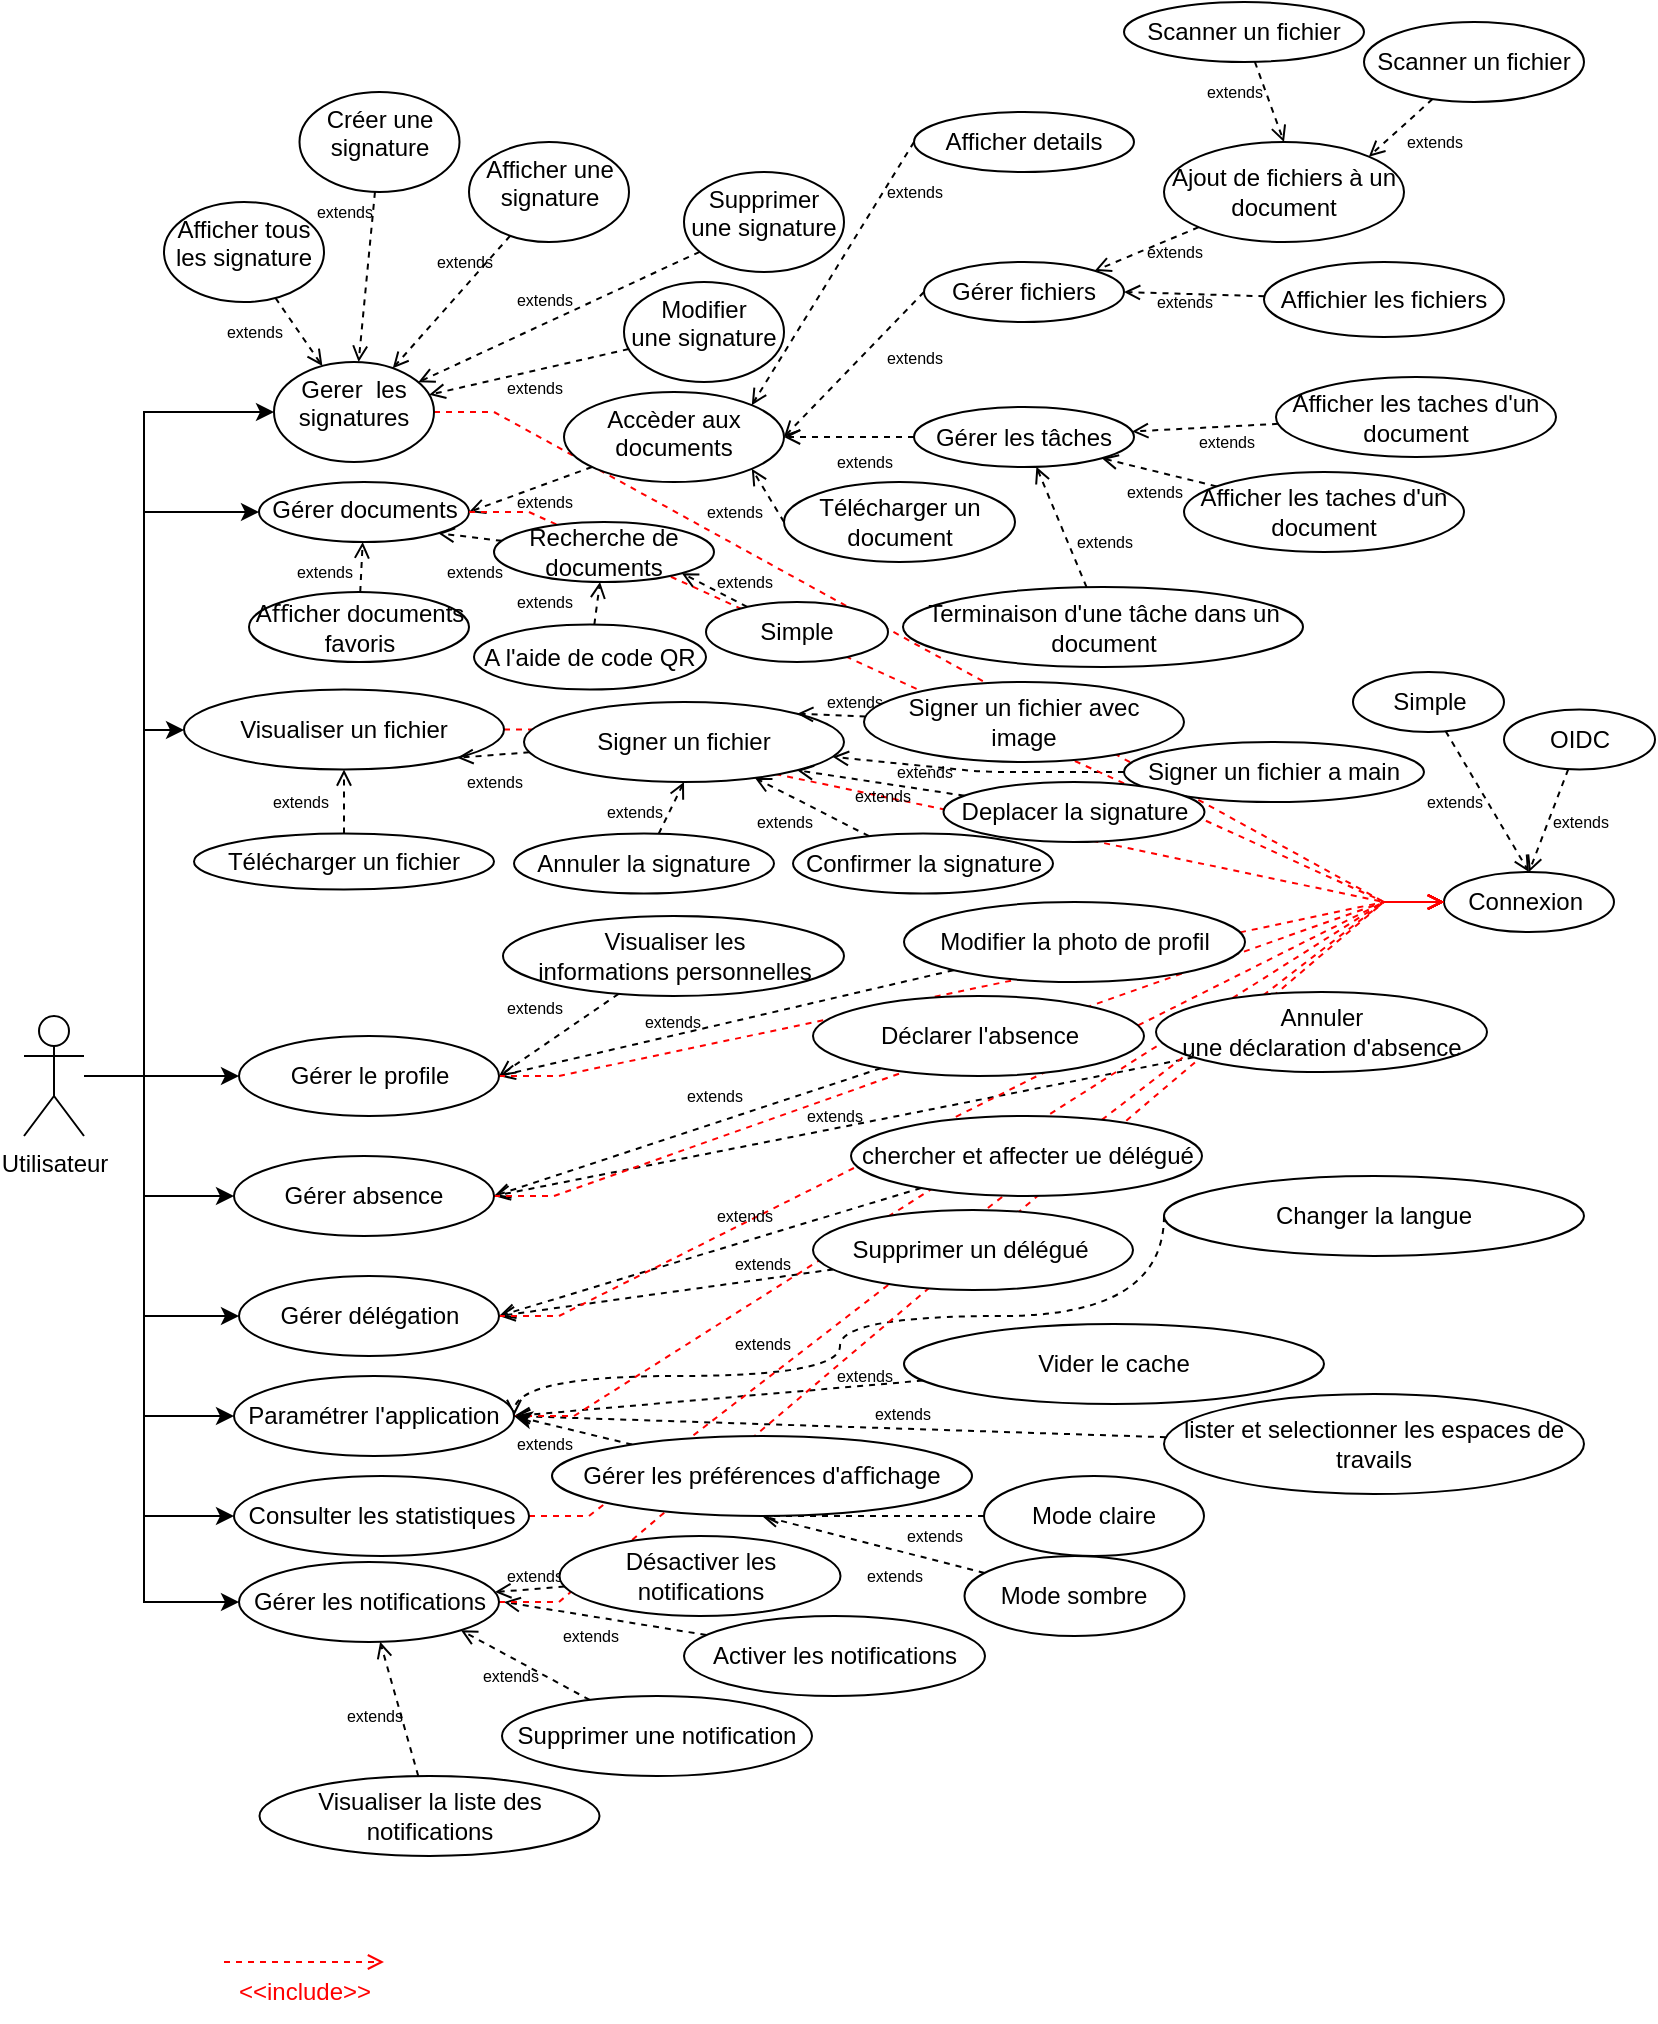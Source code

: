 <mxfile>
    <diagram id="_vAB88JGNg2r9ybxe3q2" name="Page-1">
        <mxGraphModel dx="651" dy="550" grid="1" gridSize="10" guides="1" tooltips="1" connect="1" arrows="1" fold="1" page="1" pageScale="1" pageWidth="850" pageHeight="1100" math="0" shadow="0">
            <root>
                <mxCell id="0"/>
                <mxCell id="1" parent="0"/>
                <mxCell id="2" value="" style="edgeStyle=orthogonalEdgeStyle;rounded=0;orthogonalLoop=1;jettySize=auto;html=1;entryX=0;entryY=0.5;entryDx=0;entryDy=0;" edge="1" parent="1" source="3" target="16">
                    <mxGeometry relative="1" as="geometry">
                        <mxPoint x="90.0" y="200.0" as="targetPoint"/>
                        <Array as="points">
                            <mxPoint x="90" y="597"/>
                            <mxPoint x="90" y="265"/>
                        </Array>
                    </mxGeometry>
                </mxCell>
                <mxCell id="55" style="edgeStyle=orthogonalEdgeStyle;html=1;entryX=0;entryY=0.5;entryDx=0;entryDy=0;endArrow=classic;endFill=1;rounded=0;" edge="1" parent="1" source="3" target="29">
                    <mxGeometry relative="1" as="geometry">
                        <Array as="points">
                            <mxPoint x="90" y="597"/>
                            <mxPoint x="90" y="315"/>
                        </Array>
                    </mxGeometry>
                </mxCell>
                <mxCell id="77" style="edgeStyle=orthogonalEdgeStyle;html=1;endArrow=classic;endFill=1;rounded=0;" edge="1" parent="1" source="3" target="61">
                    <mxGeometry relative="1" as="geometry">
                        <Array as="points">
                            <mxPoint x="90" y="597"/>
                            <mxPoint x="90" y="424"/>
                        </Array>
                    </mxGeometry>
                </mxCell>
                <mxCell id="132" style="edgeStyle=orthogonalEdgeStyle;rounded=0;html=1;entryX=0;entryY=0.5;entryDx=0;entryDy=0;endArrow=classic;endFill=1;" edge="1" parent="1" source="3" target="108">
                    <mxGeometry relative="1" as="geometry">
                        <Array as="points">
                            <mxPoint x="80" y="597"/>
                            <mxPoint x="80" y="597"/>
                        </Array>
                    </mxGeometry>
                </mxCell>
                <mxCell id="133" style="edgeStyle=orthogonalEdgeStyle;rounded=0;html=1;entryX=0;entryY=0.5;entryDx=0;entryDy=0;endArrow=classic;endFill=1;" edge="1" parent="1" source="3" target="106">
                    <mxGeometry relative="1" as="geometry">
                        <Array as="points">
                            <mxPoint x="90" y="597"/>
                            <mxPoint x="90" y="657"/>
                        </Array>
                    </mxGeometry>
                </mxCell>
                <mxCell id="134" style="edgeStyle=orthogonalEdgeStyle;rounded=0;html=1;entryX=0;entryY=0.5;entryDx=0;entryDy=0;endArrow=classic;endFill=1;" edge="1" parent="1" source="3" target="107">
                    <mxGeometry relative="1" as="geometry">
                        <Array as="points">
                            <mxPoint x="90" y="597"/>
                            <mxPoint x="90" y="717"/>
                        </Array>
                    </mxGeometry>
                </mxCell>
                <mxCell id="135" style="edgeStyle=orthogonalEdgeStyle;rounded=0;html=1;entryX=0;entryY=0.5;entryDx=0;entryDy=0;endArrow=classic;endFill=1;" edge="1" parent="1" source="3" target="109">
                    <mxGeometry relative="1" as="geometry">
                        <Array as="points">
                            <mxPoint x="90" y="597"/>
                            <mxPoint x="90" y="767"/>
                        </Array>
                    </mxGeometry>
                </mxCell>
                <mxCell id="139" style="edgeStyle=orthogonalEdgeStyle;rounded=0;html=1;entryX=0;entryY=0.5;entryDx=0;entryDy=0;endArrow=classic;endFill=1;" edge="1" parent="1" source="3" target="138">
                    <mxGeometry relative="1" as="geometry">
                        <Array as="points">
                            <mxPoint x="90" y="597"/>
                            <mxPoint x="90" y="817"/>
                        </Array>
                    </mxGeometry>
                </mxCell>
                <mxCell id="m5CaZRnCY0mMQolRR5iT-189" style="edgeStyle=orthogonalEdgeStyle;rounded=0;orthogonalLoop=1;jettySize=auto;html=1;entryX=0;entryY=0.5;entryDx=0;entryDy=0;" edge="1" parent="1" source="3" target="m5CaZRnCY0mMQolRR5iT-180">
                    <mxGeometry relative="1" as="geometry">
                        <Array as="points">
                            <mxPoint x="90" y="597"/>
                            <mxPoint x="90" y="860"/>
                        </Array>
                    </mxGeometry>
                </mxCell>
                <mxCell id="3" value="Utilisateur&lt;br&gt;" style="shape=umlActor;verticalLabelPosition=bottom;verticalAlign=top;html=1;outlineConnect=0;" vertex="1" parent="1">
                    <mxGeometry x="30" y="567" width="30" height="60" as="geometry"/>
                </mxCell>
                <mxCell id="22" value="&lt;br&gt;&lt;br&gt;" style="edgeStyle=none;html=1;dashed=1;endArrow=open;endFill=0;" edge="1" parent="1" source="5" target="16">
                    <mxGeometry relative="1" as="geometry"/>
                </mxCell>
                <mxCell id="5" value="Afficher tous les signature" style="ellipse;whiteSpace=wrap;html=1;verticalAlign=top;" vertex="1" parent="1">
                    <mxGeometry x="100" y="160" width="80" height="50" as="geometry"/>
                </mxCell>
                <mxCell id="21" value="&lt;br&gt;" style="edgeStyle=none;html=1;dashed=1;endArrow=open;endFill=0;" edge="1" parent="1" source="6" target="16">
                    <mxGeometry relative="1" as="geometry"/>
                </mxCell>
                <mxCell id="6" value="Créer une signature" style="ellipse;whiteSpace=wrap;html=1;verticalAlign=top;" vertex="1" parent="1">
                    <mxGeometry x="167.75" y="105" width="80" height="50" as="geometry"/>
                </mxCell>
                <mxCell id="m5CaZRnCY0mMQolRR5iT-179" style="rounded=0;orthogonalLoop=1;jettySize=auto;html=1;dashed=1;endArrow=open;endFill=0;" edge="1" parent="1" source="7" target="16">
                    <mxGeometry relative="1" as="geometry"/>
                </mxCell>
                <mxCell id="7" value="Afficher une signature" style="ellipse;whiteSpace=wrap;html=1;verticalAlign=top;" vertex="1" parent="1">
                    <mxGeometry x="252.5" y="130" width="80" height="50" as="geometry"/>
                </mxCell>
                <mxCell id="23" value="&lt;br&gt;&lt;br&gt;" style="edgeStyle=none;html=1;dashed=1;endArrow=open;endFill=0;" edge="1" parent="1" source="8" target="16">
                    <mxGeometry relative="1" as="geometry"/>
                </mxCell>
                <mxCell id="8" value="Supprimer une signature" style="ellipse;whiteSpace=wrap;html=1;verticalAlign=top;" vertex="1" parent="1">
                    <mxGeometry x="360" y="145" width="80" height="50" as="geometry"/>
                </mxCell>
                <mxCell id="24" value="&lt;br&gt;&lt;br&gt;" style="edgeStyle=none;html=1;dashed=1;endArrow=open;endFill=0;" edge="1" parent="1" source="13" target="16">
                    <mxGeometry relative="1" as="geometry"/>
                </mxCell>
                <mxCell id="13" value="Modifier&lt;br&gt;une signature" style="ellipse;whiteSpace=wrap;html=1;verticalAlign=top;" vertex="1" parent="1">
                    <mxGeometry x="330" y="200" width="80" height="50" as="geometry"/>
                </mxCell>
                <mxCell id="m5CaZRnCY0mMQolRR5iT-193" style="edgeStyle=entityRelationEdgeStyle;rounded=0;orthogonalLoop=1;jettySize=auto;html=1;entryX=0;entryY=0.5;entryDx=0;entryDy=0;strokeColor=#FF0000;endArrow=open;endFill=0;dashed=1;" edge="1" parent="1" source="16" target="80">
                    <mxGeometry relative="1" as="geometry"/>
                </mxCell>
                <mxCell id="16" value="Gerer&amp;nbsp; les signatures" style="ellipse;whiteSpace=wrap;html=1;verticalAlign=top;" vertex="1" parent="1">
                    <mxGeometry x="155" y="240" width="80" height="50" as="geometry"/>
                </mxCell>
                <mxCell id="51" value="&lt;br&gt;&lt;br&gt;" style="edgeStyle=none;html=1;entryX=1;entryY=0.5;entryDx=0;entryDy=0;dashed=1;endArrow=open;endFill=0;" edge="1" parent="1" source="25" target="32">
                    <mxGeometry relative="1" as="geometry"/>
                </mxCell>
                <mxCell id="25" value="&lt;div&gt;Affichier les fichiers&lt;/div&gt;" style="ellipse;whiteSpace=wrap;html=1;" vertex="1" parent="1">
                    <mxGeometry x="650" y="190" width="120" height="37.5" as="geometry"/>
                </mxCell>
                <mxCell id="48" value="" style="edgeStyle=none;html=1;entryX=0.5;entryY=0;entryDx=0;entryDy=0;dashed=1;endArrow=open;endFill=0;" edge="1" parent="1" source="26" target="40">
                    <mxGeometry relative="1" as="geometry"/>
                </mxCell>
                <mxCell id="26" value="&lt;div&gt;Scanner un fichier&lt;/div&gt;" style="ellipse;whiteSpace=wrap;html=1;" vertex="1" parent="1">
                    <mxGeometry x="580" y="60" width="120" height="30" as="geometry"/>
                </mxCell>
                <mxCell id="57" value="&lt;br&gt;&lt;br&gt;" style="edgeStyle=none;html=1;entryX=1;entryY=1;entryDx=0;entryDy=0;dashed=1;endArrow=open;endFill=0;" edge="1" parent="1" source="27" target="29">
                    <mxGeometry relative="1" as="geometry"/>
                </mxCell>
                <mxCell id="58" value="" style="edgeStyle=none;html=1;dashed=1;endArrow=open;endFill=0;" edge="1" parent="1" source="28" target="29">
                    <mxGeometry relative="1" as="geometry"/>
                </mxCell>
                <mxCell id="28" value="Aﬀicher documents favoris" style="ellipse;whiteSpace=wrap;html=1;" vertex="1" parent="1">
                    <mxGeometry x="142.5" y="355" width="110" height="35" as="geometry"/>
                </mxCell>
                <mxCell id="29" value="Gérer documents" style="ellipse;whiteSpace=wrap;html=1;verticalAlign=top;" vertex="1" parent="1">
                    <mxGeometry x="147.5" y="300" width="105" height="30" as="geometry"/>
                </mxCell>
                <mxCell id="56" value="" style="edgeStyle=none;html=1;entryX=1;entryY=0.5;entryDx=0;entryDy=0;dashed=1;endArrow=open;endFill=0;" edge="1" parent="1" source="30" target="29">
                    <mxGeometry relative="1" as="geometry"/>
                </mxCell>
                <mxCell id="30" value="Accèder aux documents" style="ellipse;whiteSpace=wrap;html=1;verticalAlign=top;" vertex="1" parent="1">
                    <mxGeometry x="300" y="255" width="110" height="45" as="geometry"/>
                </mxCell>
                <mxCell id="42" value="&lt;br&gt;&lt;br&gt;" style="edgeStyle=none;html=1;entryX=1;entryY=0;entryDx=0;entryDy=0;dashed=1;endArrow=open;endFill=0;exitX=0;exitY=0.5;exitDx=0;exitDy=0;" edge="1" parent="1" source="31" target="30">
                    <mxGeometry relative="1" as="geometry"/>
                </mxCell>
                <mxCell id="31" value="&lt;div&gt;Afficher details&lt;/div&gt;" style="ellipse;whiteSpace=wrap;html=1;" vertex="1" parent="1">
                    <mxGeometry x="475" y="115" width="110" height="30" as="geometry"/>
                </mxCell>
                <mxCell id="43" value="" style="edgeStyle=none;html=1;entryX=1;entryY=0.5;entryDx=0;entryDy=0;dashed=1;endArrow=open;endFill=0;exitX=0;exitY=0.5;exitDx=0;exitDy=0;" edge="1" parent="1" source="32" target="30">
                    <mxGeometry relative="1" as="geometry"/>
                </mxCell>
                <mxCell id="32" value="Gérer fichiers" style="ellipse;whiteSpace=wrap;html=1;" vertex="1" parent="1">
                    <mxGeometry x="480" y="190" width="100" height="30" as="geometry"/>
                </mxCell>
                <mxCell id="44" value="" style="edgeStyle=none;html=1;entryX=1;entryY=0.5;entryDx=0;entryDy=0;dashed=1;endArrow=open;endFill=0;" edge="1" parent="1" source="33" target="30">
                    <mxGeometry relative="1" as="geometry"/>
                </mxCell>
                <mxCell id="33" value="Gérer les tâches" style="ellipse;whiteSpace=wrap;html=1;" vertex="1" parent="1">
                    <mxGeometry x="475" y="262.5" width="110" height="30" as="geometry"/>
                </mxCell>
                <mxCell id="45" value="" style="edgeStyle=none;html=1;entryX=1;entryY=1;entryDx=0;entryDy=0;dashed=1;endArrow=open;endFill=0;exitX=0;exitY=0.5;exitDx=0;exitDy=0;" edge="1" parent="1" source="34" target="30">
                    <mxGeometry x="0.013" relative="1" as="geometry">
                        <mxPoint as="offset"/>
                    </mxGeometry>
                </mxCell>
                <mxCell id="34" value="Télécharger un document" style="ellipse;whiteSpace=wrap;html=1;" vertex="1" parent="1">
                    <mxGeometry x="410" y="300" width="115.5" height="40" as="geometry"/>
                </mxCell>
                <mxCell id="59" style="edgeStyle=none;html=1;entryX=1;entryY=1;entryDx=0;entryDy=0;dashed=1;endArrow=open;endFill=0;" edge="1" parent="1" source="35" target="27">
                    <mxGeometry relative="1" as="geometry"/>
                </mxCell>
                <mxCell id="60" style="edgeStyle=none;html=1;dashed=1;endArrow=open;endFill=0;" edge="1" parent="1" source="36" target="27">
                    <mxGeometry relative="1" as="geometry"/>
                </mxCell>
                <mxCell id="36" value="A l'aide de code QR" style="ellipse;whiteSpace=wrap;html=1;" vertex="1" parent="1">
                    <mxGeometry x="255" y="371.25" width="116" height="32.5" as="geometry"/>
                </mxCell>
                <mxCell id="54" value="" style="edgeStyle=none;html=1;dashed=1;endArrow=open;endFill=0;" edge="1" parent="1" source="37" target="33">
                    <mxGeometry x="0.004" relative="1" as="geometry">
                        <mxPoint as="offset"/>
                    </mxGeometry>
                </mxCell>
                <mxCell id="37" value="Terminaison&amp;nbsp;d'une tâche dans&amp;nbsp;&lt;span style=&quot;border-color: var(--border-color); background-color: initial;&quot;&gt;un document&lt;/span&gt;" style="ellipse;whiteSpace=wrap;html=1;" vertex="1" parent="1">
                    <mxGeometry x="469.5" y="352.5" width="200" height="40" as="geometry"/>
                </mxCell>
                <mxCell id="53" style="edgeStyle=none;html=1;entryX=1;entryY=1;entryDx=0;entryDy=0;dashed=1;endArrow=open;endFill=0;" edge="1" parent="1" source="38" target="33">
                    <mxGeometry relative="1" as="geometry"/>
                </mxCell>
                <mxCell id="38" value="&lt;div&gt;Afficher les taches d'un document&lt;/div&gt;" style="ellipse;whiteSpace=wrap;html=1;" vertex="1" parent="1">
                    <mxGeometry x="610" y="295" width="140" height="40" as="geometry"/>
                </mxCell>
                <mxCell id="52" value="&lt;br&gt;&lt;br&gt;" style="edgeStyle=none;html=1;dashed=1;endArrow=open;endFill=0;" edge="1" parent="1" source="39" target="33">
                    <mxGeometry relative="1" as="geometry"/>
                </mxCell>
                <mxCell id="39" value="&lt;div&gt;Afficher les taches d'un document&lt;/div&gt;" style="ellipse;whiteSpace=wrap;html=1;" vertex="1" parent="1">
                    <mxGeometry x="656" y="247.5" width="140" height="40" as="geometry"/>
                </mxCell>
                <mxCell id="50" style="edgeStyle=none;html=1;entryX=1;entryY=0;entryDx=0;entryDy=0;dashed=1;endArrow=open;endFill=0;" edge="1" parent="1" source="40" target="32">
                    <mxGeometry relative="1" as="geometry"/>
                </mxCell>
                <mxCell id="40" value="&lt;div&gt;Ajout de fichiers&amp;nbsp;&lt;span style=&quot;background-color: initial;&quot;&gt;à un document&lt;/span&gt;&lt;/div&gt;" style="ellipse;whiteSpace=wrap;html=1;" vertex="1" parent="1">
                    <mxGeometry x="600" y="130" width="120" height="50" as="geometry"/>
                </mxCell>
                <mxCell id="49" value="&lt;br&gt;&lt;br&gt;" style="edgeStyle=none;html=1;entryX=1;entryY=0;entryDx=0;entryDy=0;dashed=1;endArrow=open;endFill=0;" edge="1" parent="1" source="41" target="40">
                    <mxGeometry relative="1" as="geometry"/>
                </mxCell>
                <mxCell id="41" value="&lt;div&gt;Scanner un fichier&lt;/div&gt;" style="ellipse;whiteSpace=wrap;html=1;" vertex="1" parent="1">
                    <mxGeometry x="700" y="70" width="110" height="40" as="geometry"/>
                </mxCell>
                <mxCell id="m5CaZRnCY0mMQolRR5iT-195" style="edgeStyle=entityRelationEdgeStyle;rounded=0;orthogonalLoop=1;jettySize=auto;html=1;strokeColor=#FF0000;endArrow=open;endFill=0;dashed=1;" edge="1" parent="1" source="61" target="80">
                    <mxGeometry relative="1" as="geometry"/>
                </mxCell>
                <mxCell id="61" value="&lt;div&gt;Visualiser un&amp;nbsp;&lt;span style=&quot;background-color: initial;&quot;&gt;fichier&lt;/span&gt;&lt;/div&gt;" style="ellipse;whiteSpace=wrap;html=1;" vertex="1" parent="1">
                    <mxGeometry x="110" y="403.75" width="160" height="40" as="geometry"/>
                </mxCell>
                <mxCell id="75" style="edgeStyle=none;html=1;entryX=1;entryY=1;entryDx=0;entryDy=0;dashed=1;endArrow=open;endFill=0;" edge="1" parent="1" source="62" target="61">
                    <mxGeometry relative="1" as="geometry"/>
                </mxCell>
                <mxCell id="62" value="&lt;div&gt;Signer un&amp;nbsp;&lt;span style=&quot;background-color: initial;&quot;&gt;fichier&lt;/span&gt;&lt;/div&gt;" style="ellipse;whiteSpace=wrap;html=1;" vertex="1" parent="1">
                    <mxGeometry x="280" y="410" width="160" height="40" as="geometry"/>
                </mxCell>
                <mxCell id="78" value="" style="edgeStyle=none;html=1;entryX=1;entryY=0;entryDx=0;entryDy=0;dashed=1;endArrow=open;endFill=0;" edge="1" parent="1" source="63" target="62">
                    <mxGeometry relative="1" as="geometry"/>
                </mxCell>
                <mxCell id="70" value="&lt;br&gt;&lt;br&gt;" style="edgeStyle=none;html=1;dashed=1;endArrow=open;endFill=0;" edge="1" parent="1" source="64" target="62">
                    <mxGeometry x="-0.159" y="-15" relative="1" as="geometry">
                        <mxPoint as="offset"/>
                        <Array as="points">
                            <mxPoint x="510" y="445"/>
                        </Array>
                    </mxGeometry>
                </mxCell>
                <mxCell id="64" value="&lt;div&gt;Signer un&amp;nbsp;&lt;span style=&quot;background-color: initial;&quot;&gt;fichier a main&lt;/span&gt;&lt;/div&gt;" style="ellipse;whiteSpace=wrap;html=1;" vertex="1" parent="1">
                    <mxGeometry x="580" y="430" width="150" height="30" as="geometry"/>
                </mxCell>
                <mxCell id="71" value="" style="edgeStyle=none;html=1;entryX=1;entryY=1;entryDx=0;entryDy=0;dashed=1;endArrow=open;endFill=0;" edge="1" parent="1" source="65" target="62">
                    <mxGeometry relative="1" as="geometry"/>
                </mxCell>
                <mxCell id="72" value="" style="edgeStyle=none;html=1;dashed=1;endArrow=open;endFill=0;" edge="1" parent="1" source="66" target="62">
                    <mxGeometry relative="1" as="geometry"/>
                </mxCell>
                <mxCell id="66" value="&lt;div&gt;Confirmer la signature&lt;/div&gt;" style="ellipse;whiteSpace=wrap;html=1;" vertex="1" parent="1">
                    <mxGeometry x="414.5" y="475.75" width="130" height="30" as="geometry"/>
                </mxCell>
                <mxCell id="73" value="" style="edgeStyle=none;html=1;entryX=0.5;entryY=1;entryDx=0;entryDy=0;dashed=1;endArrow=open;endFill=0;" edge="1" parent="1" source="67" target="62">
                    <mxGeometry relative="1" as="geometry"/>
                </mxCell>
                <mxCell id="67" value="&lt;div&gt;Annuler la signature&lt;/div&gt;" style="ellipse;whiteSpace=wrap;html=1;" vertex="1" parent="1">
                    <mxGeometry x="275" y="475.75" width="130" height="30" as="geometry"/>
                </mxCell>
                <mxCell id="74" value="" style="edgeStyle=none;html=1;entryX=0.5;entryY=1;entryDx=0;entryDy=0;dashed=1;endArrow=open;endFill=0;" edge="1" parent="1" source="68" target="61">
                    <mxGeometry relative="1" as="geometry"/>
                </mxCell>
                <mxCell id="68" value="&lt;div&gt;Télécharger un fichier&lt;/div&gt;" style="ellipse;whiteSpace=wrap;html=1;" vertex="1" parent="1">
                    <mxGeometry x="115" y="475.75" width="150" height="28" as="geometry"/>
                </mxCell>
                <mxCell id="80" value="Connexion&amp;nbsp;" style="ellipse;whiteSpace=wrap;html=1;" vertex="1" parent="1">
                    <mxGeometry x="740" y="495" width="85" height="30" as="geometry"/>
                </mxCell>
                <mxCell id="87" style="html=1;dashed=1;rounded=0;endArrow=open;endFill=0;entryX=1;entryY=0.5;entryDx=0;entryDy=0;" edge="1" parent="1" source="88" target="108">
                    <mxGeometry relative="1" as="geometry"/>
                </mxCell>
                <mxCell id="88" value="&lt;div&gt;Visualiser l&lt;span style=&quot;background-color: initial;&quot;&gt;es informations&amp;nbsp;&lt;/span&gt;&lt;span style=&quot;background-color: initial;&quot;&gt;personnelles&lt;/span&gt;&lt;/div&gt;" style="ellipse;whiteSpace=wrap;html=1;" vertex="1" parent="1">
                    <mxGeometry x="269.5" y="517" width="170.5" height="40" as="geometry"/>
                </mxCell>
                <mxCell id="89" style="html=1;entryX=1;entryY=0.5;entryDx=0;entryDy=0;dashed=1;rounded=0;endArrow=open;endFill=0;" edge="1" parent="1" source="90" target="108">
                    <mxGeometry relative="1" as="geometry"/>
                </mxCell>
                <mxCell id="91" style="html=1;dashed=1;rounded=0;endArrow=open;endFill=0;entryX=1;entryY=0.5;entryDx=0;entryDy=0;" edge="1" parent="1" source="92" target="106">
                    <mxGeometry relative="1" as="geometry"/>
                </mxCell>
                <mxCell id="93" style="html=1;entryX=1;entryY=0.5;entryDx=0;entryDy=0;dashed=1;rounded=0;endArrow=open;endFill=0;" edge="1" parent="1" source="94" target="106">
                    <mxGeometry relative="1" as="geometry"/>
                </mxCell>
                <mxCell id="95" style="html=1;entryX=1;entryY=0.5;entryDx=0;entryDy=0;dashed=1;rounded=0;endArrow=open;endFill=0;" edge="1" parent="1" source="96" target="107">
                    <mxGeometry relative="1" as="geometry"/>
                </mxCell>
                <mxCell id="97" style="html=1;entryX=1;entryY=0.5;entryDx=0;entryDy=0;dashed=1;rounded=0;endArrow=open;endFill=0;" edge="1" parent="1" source="98" target="107">
                    <mxGeometry relative="1" as="geometry"/>
                </mxCell>
                <mxCell id="99" style="html=1;entryX=1;entryY=0.5;entryDx=0;entryDy=0;dashed=1;rounded=0;endArrow=open;endFill=0;exitX=0;exitY=0.5;exitDx=0;exitDy=0;edgeStyle=orthogonalEdgeStyle;curved=1;" edge="1" parent="1" source="100" target="109">
                    <mxGeometry relative="1" as="geometry">
                        <Array as="points">
                            <mxPoint x="600" y="717"/>
                            <mxPoint x="438" y="717"/>
                            <mxPoint x="438" y="747"/>
                            <mxPoint x="275" y="747"/>
                        </Array>
                    </mxGeometry>
                </mxCell>
                <mxCell id="100" value="Changer la langue" style="ellipse;whiteSpace=wrap;html=1;" vertex="1" parent="1">
                    <mxGeometry x="600" y="647" width="210" height="40" as="geometry"/>
                </mxCell>
                <mxCell id="101" style="html=1;dashed=1;rounded=0;entryX=1;entryY=0.5;entryDx=0;entryDy=0;endArrow=open;endFill=0;" edge="1" parent="1" source="102" target="109">
                    <mxGeometry relative="1" as="geometry">
                        <mxPoint x="257.5" y="967" as="targetPoint"/>
                    </mxGeometry>
                </mxCell>
                <mxCell id="102" value="Vider le cache" style="ellipse;whiteSpace=wrap;html=1;" vertex="1" parent="1">
                    <mxGeometry x="470" y="721" width="210" height="40" as="geometry"/>
                </mxCell>
                <mxCell id="103" style="html=1;entryX=1;entryY=0.5;entryDx=0;entryDy=0;dashed=1;rounded=0;endArrow=open;endFill=0;" edge="1" parent="1" source="104" target="109">
                    <mxGeometry relative="1" as="geometry"/>
                </mxCell>
                <mxCell id="104" value="lister et selectionner les espaces de travails" style="ellipse;whiteSpace=wrap;html=1;" vertex="1" parent="1">
                    <mxGeometry x="600" y="756" width="210" height="50" as="geometry"/>
                </mxCell>
                <mxCell id="m5CaZRnCY0mMQolRR5iT-197" style="edgeStyle=entityRelationEdgeStyle;rounded=0;orthogonalLoop=1;jettySize=auto;html=1;entryX=0;entryY=0.5;entryDx=0;entryDy=0;strokeColor=#FF0000;endArrow=open;endFill=0;dashed=1;" edge="1" parent="1" source="106" target="80">
                    <mxGeometry relative="1" as="geometry">
                        <mxPoint x="720" y="530" as="targetPoint"/>
                    </mxGeometry>
                </mxCell>
                <mxCell id="106" value="&lt;div&gt;Gérer absence&lt;/div&gt;" style="ellipse;whiteSpace=wrap;html=1;" vertex="1" parent="1">
                    <mxGeometry x="135" y="637" width="130" height="40" as="geometry"/>
                </mxCell>
                <mxCell id="m5CaZRnCY0mMQolRR5iT-198" style="edgeStyle=entityRelationEdgeStyle;rounded=0;orthogonalLoop=1;jettySize=auto;html=1;entryX=0;entryY=0.5;entryDx=0;entryDy=0;strokeColor=#FF0000;endArrow=open;endFill=0;dashed=1;" edge="1" parent="1" source="107" target="80">
                    <mxGeometry relative="1" as="geometry"/>
                </mxCell>
                <mxCell id="107" value="&lt;div&gt;Gérer délégation&lt;/div&gt;" style="ellipse;whiteSpace=wrap;html=1;" vertex="1" parent="1">
                    <mxGeometry x="137.5" y="697" width="130" height="40" as="geometry"/>
                </mxCell>
                <mxCell id="m5CaZRnCY0mMQolRR5iT-196" style="edgeStyle=entityRelationEdgeStyle;rounded=0;orthogonalLoop=1;jettySize=auto;html=1;strokeColor=#FF0000;endArrow=open;endFill=0;dashed=1;" edge="1" parent="1" source="108" target="80">
                    <mxGeometry relative="1" as="geometry"/>
                </mxCell>
                <mxCell id="108" value="&lt;div&gt;Gérer le profile&lt;/div&gt;" style="ellipse;whiteSpace=wrap;html=1;" vertex="1" parent="1">
                    <mxGeometry x="137.5" y="577" width="130" height="40" as="geometry"/>
                </mxCell>
                <mxCell id="m5CaZRnCY0mMQolRR5iT-199" style="edgeStyle=entityRelationEdgeStyle;rounded=0;orthogonalLoop=1;jettySize=auto;html=1;entryX=0;entryY=0.5;entryDx=0;entryDy=0;strokeColor=#FF0000;endArrow=open;endFill=0;dashed=1;" edge="1" parent="1" source="109" target="80">
                    <mxGeometry relative="1" as="geometry"/>
                </mxCell>
                <mxCell id="109" value="&lt;div&gt;Paramétrer l'application&lt;/div&gt;" style="ellipse;whiteSpace=wrap;html=1;" vertex="1" parent="1">
                    <mxGeometry x="135" y="747" width="140" height="40" as="geometry"/>
                </mxCell>
                <mxCell id="130" style="edgeStyle=none;rounded=0;html=1;entryX=1;entryY=0.5;entryDx=0;entryDy=0;endArrow=classic;endFill=1;dashed=1;" edge="1" parent="1" source="111" target="109">
                    <mxGeometry relative="1" as="geometry"/>
                </mxCell>
                <mxCell id="112" value="" style="html=1;entryX=0.5;entryY=1;entryDx=0;entryDy=0;dashed=1;startArrow=none;startFill=0;endArrow=open;endFill=0;rounded=0;" edge="1" parent="1" source="113" target="111">
                    <mxGeometry x="0.1" relative="1" as="geometry">
                        <mxPoint as="offset"/>
                    </mxGeometry>
                </mxCell>
                <mxCell id="113" value="&lt;div&gt;Mode claire&lt;/div&gt;" style="ellipse;whiteSpace=wrap;html=1;" vertex="1" parent="1">
                    <mxGeometry x="510" y="797" width="110" height="40" as="geometry"/>
                </mxCell>
                <mxCell id="114" value="" style="html=1;entryX=0.5;entryY=1;entryDx=0;entryDy=0;dashed=1;startArrow=none;startFill=0;endArrow=open;endFill=0;rounded=0;" edge="1" parent="1" source="115" target="111">
                    <mxGeometry relative="1" as="geometry"/>
                </mxCell>
                <mxCell id="115" value="&lt;div&gt;Mode sombre&lt;/div&gt;" style="ellipse;whiteSpace=wrap;html=1;" vertex="1" parent="1">
                    <mxGeometry x="500.25" y="837" width="110" height="40" as="geometry"/>
                </mxCell>
                <mxCell id="116" value="extends" style="text;html=1;align=center;verticalAlign=middle;resizable=0;points=[];autosize=1;strokeColor=none;fillColor=none;fontSize=8;" vertex="1" parent="1">
                    <mxGeometry x="443.5" y="756" width="50" height="20" as="geometry"/>
                </mxCell>
                <mxCell id="117" value="extends" style="text;html=1;align=center;verticalAlign=middle;resizable=0;points=[];autosize=1;strokeColor=none;fillColor=none;fontSize=8;" vertex="1" parent="1">
                    <mxGeometry x="424.5" y="737" width="50" height="20" as="geometry"/>
                </mxCell>
                <mxCell id="118" value="extends" style="text;html=1;align=center;verticalAlign=middle;resizable=0;points=[];autosize=1;strokeColor=none;fillColor=none;fontSize=8;" vertex="1" parent="1">
                    <mxGeometry x="374" y="721" width="50" height="20" as="geometry"/>
                </mxCell>
                <mxCell id="119" value="extends" style="text;html=1;align=center;verticalAlign=middle;resizable=0;points=[];autosize=1;strokeColor=none;fillColor=none;fontSize=8;" vertex="1" parent="1">
                    <mxGeometry x="374" y="681" width="50" height="20" as="geometry"/>
                </mxCell>
                <mxCell id="120" value="extends" style="text;html=1;align=center;verticalAlign=middle;resizable=0;points=[];autosize=1;strokeColor=none;fillColor=none;fontSize=8;" vertex="1" parent="1">
                    <mxGeometry x="365" y="657" width="50" height="20" as="geometry"/>
                </mxCell>
                <mxCell id="121" value="extends" style="text;html=1;align=center;verticalAlign=middle;resizable=0;points=[];autosize=1;strokeColor=none;fillColor=none;fontSize=8;" vertex="1" parent="1">
                    <mxGeometry x="410" y="607" width="50" height="20" as="geometry"/>
                </mxCell>
                <mxCell id="122" value="extends" style="text;html=1;align=center;verticalAlign=middle;resizable=0;points=[];autosize=1;strokeColor=none;fillColor=none;fontSize=8;" vertex="1" parent="1">
                    <mxGeometry x="350" y="597" width="50" height="20" as="geometry"/>
                </mxCell>
                <mxCell id="123" value="extends" style="text;html=1;align=center;verticalAlign=middle;resizable=0;points=[];autosize=1;strokeColor=none;fillColor=none;fontSize=8;" vertex="1" parent="1">
                    <mxGeometry x="329" y="560" width="50" height="20" as="geometry"/>
                </mxCell>
                <mxCell id="124" value="extends" style="text;html=1;align=center;verticalAlign=middle;resizable=0;points=[];autosize=1;strokeColor=none;fillColor=none;fontSize=8;" vertex="1" parent="1">
                    <mxGeometry x="260" y="553" width="50" height="20" as="geometry"/>
                </mxCell>
                <mxCell id="127" value="extends" style="text;html=1;align=center;verticalAlign=middle;resizable=0;points=[];autosize=1;strokeColor=none;fillColor=none;fontSize=8;" vertex="1" parent="1">
                    <mxGeometry x="460" y="817" width="50" height="20" as="geometry"/>
                </mxCell>
                <mxCell id="129" value="extends" style="text;html=1;align=center;verticalAlign=middle;resizable=0;points=[];autosize=1;strokeColor=none;fillColor=none;fontSize=8;" vertex="1" parent="1">
                    <mxGeometry x="440" y="837" width="50" height="20" as="geometry"/>
                </mxCell>
                <mxCell id="131" value="extends" style="text;html=1;align=center;verticalAlign=middle;resizable=0;points=[];autosize=1;strokeColor=none;fillColor=none;fontSize=8;" vertex="1" parent="1">
                    <mxGeometry x="265" y="771" width="50" height="20" as="geometry"/>
                </mxCell>
                <mxCell id="m5CaZRnCY0mMQolRR5iT-200" style="edgeStyle=entityRelationEdgeStyle;rounded=0;orthogonalLoop=1;jettySize=auto;html=1;entryX=0;entryY=0.5;entryDx=0;entryDy=0;strokeColor=#FF0000;endArrow=open;endFill=0;dashed=1;" edge="1" parent="1" source="138" target="80">
                    <mxGeometry relative="1" as="geometry"/>
                </mxCell>
                <mxCell id="138" value="Consulter les statistiques" style="ellipse;whiteSpace=wrap;html=1;" vertex="1" parent="1">
                    <mxGeometry x="135" y="797" width="147.5" height="40" as="geometry"/>
                </mxCell>
                <mxCell id="m5CaZRnCY0mMQolRR5iT-184" style="rounded=0;orthogonalLoop=1;jettySize=auto;html=1;dashed=1;endArrow=open;endFill=0;" edge="1" parent="1" source="140" target="m5CaZRnCY0mMQolRR5iT-180">
                    <mxGeometry relative="1" as="geometry"/>
                </mxCell>
                <mxCell id="140" value="Visualiser la liste des notifications" style="ellipse;whiteSpace=wrap;html=1;" vertex="1" parent="1">
                    <mxGeometry x="147.75" y="947" width="170" height="40" as="geometry"/>
                </mxCell>
                <mxCell id="m5CaZRnCY0mMQolRR5iT-183" style="rounded=0;orthogonalLoop=1;jettySize=auto;html=1;entryX=1;entryY=1;entryDx=0;entryDy=0;dashed=1;endArrow=open;endFill=0;" edge="1" parent="1" source="141" target="m5CaZRnCY0mMQolRR5iT-180">
                    <mxGeometry relative="1" as="geometry"/>
                </mxCell>
                <mxCell id="141" value="Supprimer une notification" style="ellipse;whiteSpace=wrap;html=1;" vertex="1" parent="1">
                    <mxGeometry x="269" y="907" width="155" height="40" as="geometry"/>
                </mxCell>
                <mxCell id="m5CaZRnCY0mMQolRR5iT-182" style="rounded=0;orthogonalLoop=1;jettySize=auto;html=1;dashed=1;endArrow=open;endFill=0;" edge="1" parent="1" source="142">
                    <mxGeometry relative="1" as="geometry">
                        <mxPoint x="270" y="860" as="targetPoint"/>
                    </mxGeometry>
                </mxCell>
                <mxCell id="142" value="Activer les notifications" style="ellipse;whiteSpace=wrap;html=1;" vertex="1" parent="1">
                    <mxGeometry x="360" y="867" width="150.5" height="40" as="geometry"/>
                </mxCell>
                <mxCell id="m5CaZRnCY0mMQolRR5iT-181" style="rounded=0;orthogonalLoop=1;jettySize=auto;html=1;dashed=1;endArrow=open;endFill=0;" edge="1" parent="1" source="143" target="m5CaZRnCY0mMQolRR5iT-180">
                    <mxGeometry relative="1" as="geometry"/>
                </mxCell>
                <mxCell id="150" value="extends" style="text;html=1;align=center;verticalAlign=middle;resizable=0;points=[];autosize=1;strokeColor=none;fillColor=none;fontSize=8;" vertex="1" parent="1">
                    <mxGeometry x="310" y="455" width="50" height="20" as="geometry"/>
                </mxCell>
                <mxCell id="151" value="extends" style="text;html=1;align=center;verticalAlign=middle;resizable=0;points=[];autosize=1;strokeColor=none;fillColor=none;fontSize=8;" vertex="1" parent="1">
                    <mxGeometry x="384.5" y="460" width="50" height="20" as="geometry"/>
                </mxCell>
                <mxCell id="152" value="extends" style="text;html=1;align=center;verticalAlign=middle;resizable=0;points=[];autosize=1;strokeColor=none;fillColor=none;fontSize=8;" vertex="1" parent="1">
                    <mxGeometry x="455" y="435" width="50" height="20" as="geometry"/>
                </mxCell>
                <mxCell id="153" value="extends" style="text;html=1;align=center;verticalAlign=middle;resizable=0;points=[];autosize=1;strokeColor=none;fillColor=none;fontSize=8;" vertex="1" parent="1">
                    <mxGeometry x="419.5" y="400" width="50" height="20" as="geometry"/>
                </mxCell>
                <mxCell id="154" value="extends" style="text;html=1;align=center;verticalAlign=middle;resizable=0;points=[];autosize=1;strokeColor=none;fillColor=none;fontSize=8;" vertex="1" parent="1">
                    <mxGeometry x="434" y="447" width="50" height="20" as="geometry"/>
                </mxCell>
                <mxCell id="155" value="extends" style="text;html=1;align=center;verticalAlign=middle;resizable=0;points=[];autosize=1;strokeColor=none;fillColor=none;fontSize=8;" vertex="1" parent="1">
                    <mxGeometry x="240" y="440" width="50" height="20" as="geometry"/>
                </mxCell>
                <mxCell id="156" value="extends" style="text;html=1;align=center;verticalAlign=middle;resizable=0;points=[];autosize=1;strokeColor=none;fillColor=none;fontSize=8;" vertex="1" parent="1">
                    <mxGeometry x="142.5" y="450" width="50" height="20" as="geometry"/>
                </mxCell>
                <mxCell id="157" value="extends" style="text;html=1;align=center;verticalAlign=middle;resizable=0;points=[];autosize=1;strokeColor=none;fillColor=none;fontSize=8;" vertex="1" parent="1">
                    <mxGeometry x="264.5" y="350" width="50" height="20" as="geometry"/>
                </mxCell>
                <mxCell id="158" value="extends" style="text;html=1;align=center;verticalAlign=middle;resizable=0;points=[];autosize=1;strokeColor=none;fillColor=none;fontSize=8;" vertex="1" parent="1">
                    <mxGeometry x="365" y="340" width="50" height="20" as="geometry"/>
                </mxCell>
                <mxCell id="159" value="extends" style="text;html=1;align=center;verticalAlign=middle;resizable=0;points=[];autosize=1;strokeColor=none;fillColor=none;fontSize=8;" vertex="1" parent="1">
                    <mxGeometry x="360" y="305" width="50" height="20" as="geometry"/>
                </mxCell>
                <mxCell id="160" value="extends" style="text;html=1;align=center;verticalAlign=middle;resizable=0;points=[];autosize=1;strokeColor=none;fillColor=none;fontSize=8;" vertex="1" parent="1">
                    <mxGeometry x="425" y="280" width="50" height="20" as="geometry"/>
                </mxCell>
                <mxCell id="161" value="extends" style="text;html=1;align=center;verticalAlign=middle;resizable=0;points=[];autosize=1;strokeColor=none;fillColor=none;fontSize=8;" vertex="1" parent="1">
                    <mxGeometry x="264.5" y="300" width="50" height="20" as="geometry"/>
                </mxCell>
                <mxCell id="162" value="extends" style="text;html=1;align=center;verticalAlign=middle;resizable=0;points=[];autosize=1;strokeColor=none;fillColor=none;fontSize=8;" vertex="1" parent="1">
                    <mxGeometry x="230" y="335" width="50" height="20" as="geometry"/>
                </mxCell>
                <mxCell id="163" value="extends" style="text;html=1;align=center;verticalAlign=middle;resizable=0;points=[];autosize=1;strokeColor=none;fillColor=none;fontSize=8;" vertex="1" parent="1">
                    <mxGeometry x="155" y="335" width="50" height="20" as="geometry"/>
                </mxCell>
                <mxCell id="164" value="extends" style="text;html=1;align=center;verticalAlign=middle;resizable=0;points=[];autosize=1;strokeColor=none;fillColor=none;fontSize=8;" vertex="1" parent="1">
                    <mxGeometry x="260" y="242.5" width="50" height="20" as="geometry"/>
                </mxCell>
                <mxCell id="165" value="extends" style="text;html=1;align=center;verticalAlign=middle;resizable=0;points=[];autosize=1;strokeColor=none;fillColor=none;fontSize=8;" vertex="1" parent="1">
                    <mxGeometry x="225" y="180" width="50" height="20" as="geometry"/>
                </mxCell>
                <mxCell id="166" value="extends" style="text;html=1;align=center;verticalAlign=middle;resizable=0;points=[];autosize=1;strokeColor=none;fillColor=none;fontSize=8;" vertex="1" parent="1">
                    <mxGeometry x="165" y="155" width="50" height="20" as="geometry"/>
                </mxCell>
                <mxCell id="167" value="extends" style="text;html=1;align=center;verticalAlign=middle;resizable=0;points=[];autosize=1;strokeColor=none;fillColor=none;fontSize=8;" vertex="1" parent="1">
                    <mxGeometry x="120" y="215" width="50" height="20" as="geometry"/>
                </mxCell>
                <mxCell id="168" value="extends" style="text;html=1;align=center;verticalAlign=middle;resizable=0;points=[];autosize=1;strokeColor=none;fillColor=none;fontSize=8;" vertex="1" parent="1">
                    <mxGeometry x="450" y="145" width="50" height="20" as="geometry"/>
                </mxCell>
                <mxCell id="169" value="extends" style="text;html=1;align=center;verticalAlign=middle;resizable=0;points=[];autosize=1;strokeColor=none;fillColor=none;fontSize=8;" vertex="1" parent="1">
                    <mxGeometry x="450" y="227.5" width="50" height="20" as="geometry"/>
                </mxCell>
                <mxCell id="170" value="extends" style="text;html=1;align=center;verticalAlign=middle;resizable=0;points=[];autosize=1;strokeColor=none;fillColor=none;fontSize=8;" vertex="1" parent="1">
                    <mxGeometry x="585" y="200" width="50" height="20" as="geometry"/>
                </mxCell>
                <mxCell id="171" value="extends" style="text;html=1;align=center;verticalAlign=middle;resizable=0;points=[];autosize=1;strokeColor=none;fillColor=none;fontSize=8;" vertex="1" parent="1">
                    <mxGeometry x="580" y="175" width="50" height="20" as="geometry"/>
                </mxCell>
                <mxCell id="172" value="extends" style="text;html=1;align=center;verticalAlign=middle;resizable=0;points=[];autosize=1;strokeColor=none;fillColor=none;fontSize=8;" vertex="1" parent="1">
                    <mxGeometry x="610" y="95" width="50" height="20" as="geometry"/>
                </mxCell>
                <mxCell id="173" value="extends" style="text;html=1;align=center;verticalAlign=middle;resizable=0;points=[];autosize=1;strokeColor=none;fillColor=none;fontSize=8;" vertex="1" parent="1">
                    <mxGeometry x="710" y="120" width="50" height="20" as="geometry"/>
                </mxCell>
                <mxCell id="174" value="extends" style="text;html=1;align=center;verticalAlign=middle;resizable=0;points=[];autosize=1;strokeColor=none;fillColor=none;fontSize=8;" vertex="1" parent="1">
                    <mxGeometry x="606" y="270" width="50" height="20" as="geometry"/>
                </mxCell>
                <mxCell id="175" value="extends" style="text;html=1;align=center;verticalAlign=middle;resizable=0;points=[];autosize=1;strokeColor=none;fillColor=none;fontSize=8;" vertex="1" parent="1">
                    <mxGeometry x="570.25" y="295" width="50" height="20" as="geometry"/>
                </mxCell>
                <mxCell id="176" value="extends" style="text;html=1;align=center;verticalAlign=middle;resizable=0;points=[];autosize=1;strokeColor=none;fillColor=none;fontSize=8;" vertex="1" parent="1">
                    <mxGeometry x="544.5" y="320" width="50" height="20" as="geometry"/>
                </mxCell>
                <mxCell id="m5CaZRnCY0mMQolRR5iT-176" style="edgeStyle=orthogonalEdgeStyle;rounded=0;orthogonalLoop=1;jettySize=auto;html=1;exitX=0.5;exitY=1;exitDx=0;exitDy=0;" edge="1" parent="1" source="67" target="67">
                    <mxGeometry relative="1" as="geometry"/>
                </mxCell>
                <mxCell id="m5CaZRnCY0mMQolRR5iT-191" style="rounded=0;orthogonalLoop=1;jettySize=auto;html=1;entryX=0.5;entryY=0;entryDx=0;entryDy=0;dashed=1;endArrow=open;endFill=0;" edge="1" parent="1" source="m5CaZRnCY0mMQolRR5iT-177" target="80">
                    <mxGeometry relative="1" as="geometry"/>
                </mxCell>
                <mxCell id="m5CaZRnCY0mMQolRR5iT-177" value="Simple" style="ellipse;whiteSpace=wrap;html=1;" vertex="1" parent="1">
                    <mxGeometry x="694.5" y="395" width="75.5" height="30" as="geometry"/>
                </mxCell>
                <mxCell id="m5CaZRnCY0mMQolRR5iT-178" value="extends" style="text;html=1;align=center;verticalAlign=middle;resizable=0;points=[];autosize=1;strokeColor=none;fillColor=none;fontSize=8;" vertex="1" parent="1">
                    <mxGeometry x="264.5" y="198.75" width="50" height="20" as="geometry"/>
                </mxCell>
                <mxCell id="m5CaZRnCY0mMQolRR5iT-201" style="edgeStyle=entityRelationEdgeStyle;rounded=0;orthogonalLoop=1;jettySize=auto;html=1;entryX=0;entryY=0.5;entryDx=0;entryDy=0;strokeColor=#FF0000;endArrow=open;endFill=0;dashed=1;" edge="1" parent="1" source="m5CaZRnCY0mMQolRR5iT-180" target="80">
                    <mxGeometry relative="1" as="geometry"/>
                </mxCell>
                <mxCell id="m5CaZRnCY0mMQolRR5iT-180" value="Gérer les notifications" style="ellipse;whiteSpace=wrap;html=1;" vertex="1" parent="1">
                    <mxGeometry x="137.5" y="840" width="130" height="40" as="geometry"/>
                </mxCell>
                <mxCell id="m5CaZRnCY0mMQolRR5iT-185" value="extends" style="text;html=1;align=center;verticalAlign=middle;resizable=0;points=[];autosize=1;strokeColor=none;fillColor=none;fontSize=8;" vertex="1" parent="1">
                    <mxGeometry x="260" y="837" width="50" height="20" as="geometry"/>
                </mxCell>
                <mxCell id="m5CaZRnCY0mMQolRR5iT-186" value="extends" style="text;html=1;align=center;verticalAlign=middle;resizable=0;points=[];autosize=1;strokeColor=none;fillColor=none;fontSize=8;" vertex="1" parent="1">
                    <mxGeometry x="288" y="867" width="50" height="20" as="geometry"/>
                </mxCell>
                <mxCell id="m5CaZRnCY0mMQolRR5iT-187" value="extends" style="text;html=1;align=center;verticalAlign=middle;resizable=0;points=[];autosize=1;strokeColor=none;fillColor=none;fontSize=8;" vertex="1" parent="1">
                    <mxGeometry x="247.75" y="887" width="50" height="20" as="geometry"/>
                </mxCell>
                <mxCell id="m5CaZRnCY0mMQolRR5iT-188" value="extends" style="text;html=1;align=center;verticalAlign=middle;resizable=0;points=[];autosize=1;strokeColor=none;fillColor=none;fontSize=8;" vertex="1" parent="1">
                    <mxGeometry x="180" y="907" width="50" height="20" as="geometry"/>
                </mxCell>
                <mxCell id="m5CaZRnCY0mMQolRR5iT-192" style="rounded=0;orthogonalLoop=1;jettySize=auto;html=1;entryX=0.5;entryY=0;entryDx=0;entryDy=0;dashed=1;endArrow=open;endFill=0;" edge="1" parent="1" source="m5CaZRnCY0mMQolRR5iT-190" target="80">
                    <mxGeometry relative="1" as="geometry"/>
                </mxCell>
                <mxCell id="m5CaZRnCY0mMQolRR5iT-190" value="OIDC" style="ellipse;whiteSpace=wrap;html=1;" vertex="1" parent="1">
                    <mxGeometry x="770" y="413.75" width="75.5" height="30" as="geometry"/>
                </mxCell>
                <mxCell id="m5CaZRnCY0mMQolRR5iT-202" value="" style="endArrow=open;html=1;rounded=0;strokeColor=#ff0000;dashed=1;endFill=0;" edge="1" parent="1">
                    <mxGeometry width="50" height="50" relative="1" as="geometry">
                        <mxPoint x="130" y="1040" as="sourcePoint"/>
                        <mxPoint x="210" y="1040" as="targetPoint"/>
                    </mxGeometry>
                </mxCell>
                <mxCell id="m5CaZRnCY0mMQolRR5iT-203" value="&lt;font color=&quot;#ff0000&quot;&gt;&amp;lt;&amp;lt;include&amp;gt;&amp;gt;&lt;/font&gt;" style="text;html=1;align=center;verticalAlign=middle;resizable=0;points=[];autosize=1;strokeColor=none;fillColor=none;" vertex="1" parent="1">
                    <mxGeometry x="125" y="1040" width="90" height="30" as="geometry"/>
                </mxCell>
                <mxCell id="m5CaZRnCY0mMQolRR5iT-204" value="extends" style="text;html=1;align=center;verticalAlign=middle;resizable=0;points=[];autosize=1;strokeColor=none;fillColor=none;fontSize=8;" vertex="1" parent="1">
                    <mxGeometry x="720" y="450" width="50" height="20" as="geometry"/>
                </mxCell>
                <mxCell id="m5CaZRnCY0mMQolRR5iT-205" value="extends" style="text;html=1;align=center;verticalAlign=middle;resizable=0;points=[];autosize=1;strokeColor=none;fillColor=none;fontSize=8;" vertex="1" parent="1">
                    <mxGeometry x="782.75" y="460" width="50" height="20" as="geometry"/>
                </mxCell>
                <mxCell id="m5CaZRnCY0mMQolRR5iT-194" style="edgeStyle=entityRelationEdgeStyle;rounded=0;orthogonalLoop=1;jettySize=auto;html=1;entryX=0;entryY=0.5;entryDx=0;entryDy=0;strokeColor=#FF0000;endArrow=open;endFill=0;dashed=1;" edge="1" parent="1" source="29" target="80">
                    <mxGeometry relative="1" as="geometry"/>
                </mxCell>
                <mxCell id="27" value="Recherche de documents" style="ellipse;whiteSpace=wrap;html=1;" vertex="1" parent="1">
                    <mxGeometry x="265" y="320" width="110" height="30" as="geometry"/>
                </mxCell>
                <mxCell id="35" value="Simple" style="ellipse;whiteSpace=wrap;html=1;" vertex="1" parent="1">
                    <mxGeometry x="371" y="360" width="91" height="30" as="geometry"/>
                </mxCell>
                <mxCell id="63" value="&lt;div&gt;Signer un&amp;nbsp;&lt;span style=&quot;background-color: initial;&quot;&gt;fichier&amp;nbsp;&lt;/span&gt;avec&lt;/div&gt;&lt;div&gt;image&lt;/div&gt;" style="ellipse;whiteSpace=wrap;html=1;" vertex="1" parent="1">
                    <mxGeometry x="450" y="400" width="160" height="40" as="geometry"/>
                </mxCell>
                <mxCell id="65" value="&lt;div&gt;Deplacer la signature&lt;/div&gt;" style="ellipse;whiteSpace=wrap;html=1;" vertex="1" parent="1">
                    <mxGeometry x="489.75" y="450" width="130.5" height="30" as="geometry"/>
                </mxCell>
                <mxCell id="90" value="&lt;div&gt;Modifier&amp;nbsp;&lt;span style=&quot;background-color: initial;&quot;&gt;la photo de profil&lt;/span&gt;&lt;/div&gt;" style="ellipse;whiteSpace=wrap;html=1;" vertex="1" parent="1">
                    <mxGeometry x="470" y="510" width="170.5" height="40" as="geometry"/>
                </mxCell>
                <mxCell id="92" value="&lt;div&gt;Déclarer&amp;nbsp;&lt;span style=&quot;background-color: initial;&quot;&gt;l'absence&lt;/span&gt;&lt;/div&gt;" style="ellipse;whiteSpace=wrap;html=1;" vertex="1" parent="1">
                    <mxGeometry x="424.5" y="557" width="165.5" height="40" as="geometry"/>
                </mxCell>
                <mxCell id="94" value="&lt;div&gt;Annuler&lt;/div&gt;&lt;div&gt;une déclara&lt;span style=&quot;background-color: initial;&quot;&gt;tion d'absence&lt;/span&gt;&lt;/div&gt;" style="ellipse;whiteSpace=wrap;html=1;" vertex="1" parent="1">
                    <mxGeometry x="596" y="555" width="165.5" height="40" as="geometry"/>
                </mxCell>
                <mxCell id="96" value="&lt;div&gt;chercher et af&lt;span style=&quot;background-color: initial;&quot;&gt;fecter ue dé&lt;/span&gt;&lt;span style=&quot;background-color: initial;&quot;&gt;légué&lt;/span&gt;&lt;/div&gt;" style="ellipse;whiteSpace=wrap;html=1;" vertex="1" parent="1">
                    <mxGeometry x="443.5" y="617" width="175.5" height="40" as="geometry"/>
                </mxCell>
                <mxCell id="98" value="&lt;div&gt;Supprimer un délégué&amp;nbsp;&lt;/div&gt;" style="ellipse;whiteSpace=wrap;html=1;" vertex="1" parent="1">
                    <mxGeometry x="424.5" y="664" width="160" height="40" as="geometry"/>
                </mxCell>
                <mxCell id="111" value="&lt;div&gt;Gérer les&amp;nbsp;&lt;span style=&quot;background-color: initial;&quot;&gt;préférences&amp;nbsp;&lt;/span&gt;&lt;span style=&quot;background-color: initial;&quot;&gt;d'aﬀichage&lt;/span&gt;&lt;/div&gt;" style="ellipse;whiteSpace=wrap;html=1;" vertex="1" parent="1">
                    <mxGeometry x="294" y="777" width="210" height="40" as="geometry"/>
                </mxCell>
                <mxCell id="143" value="Désactiver les notifications" style="ellipse;whiteSpace=wrap;html=1;" vertex="1" parent="1">
                    <mxGeometry x="297.75" y="827" width="140.5" height="40" as="geometry"/>
                </mxCell>
            </root>
        </mxGraphModel>
    </diagram>
</mxfile>